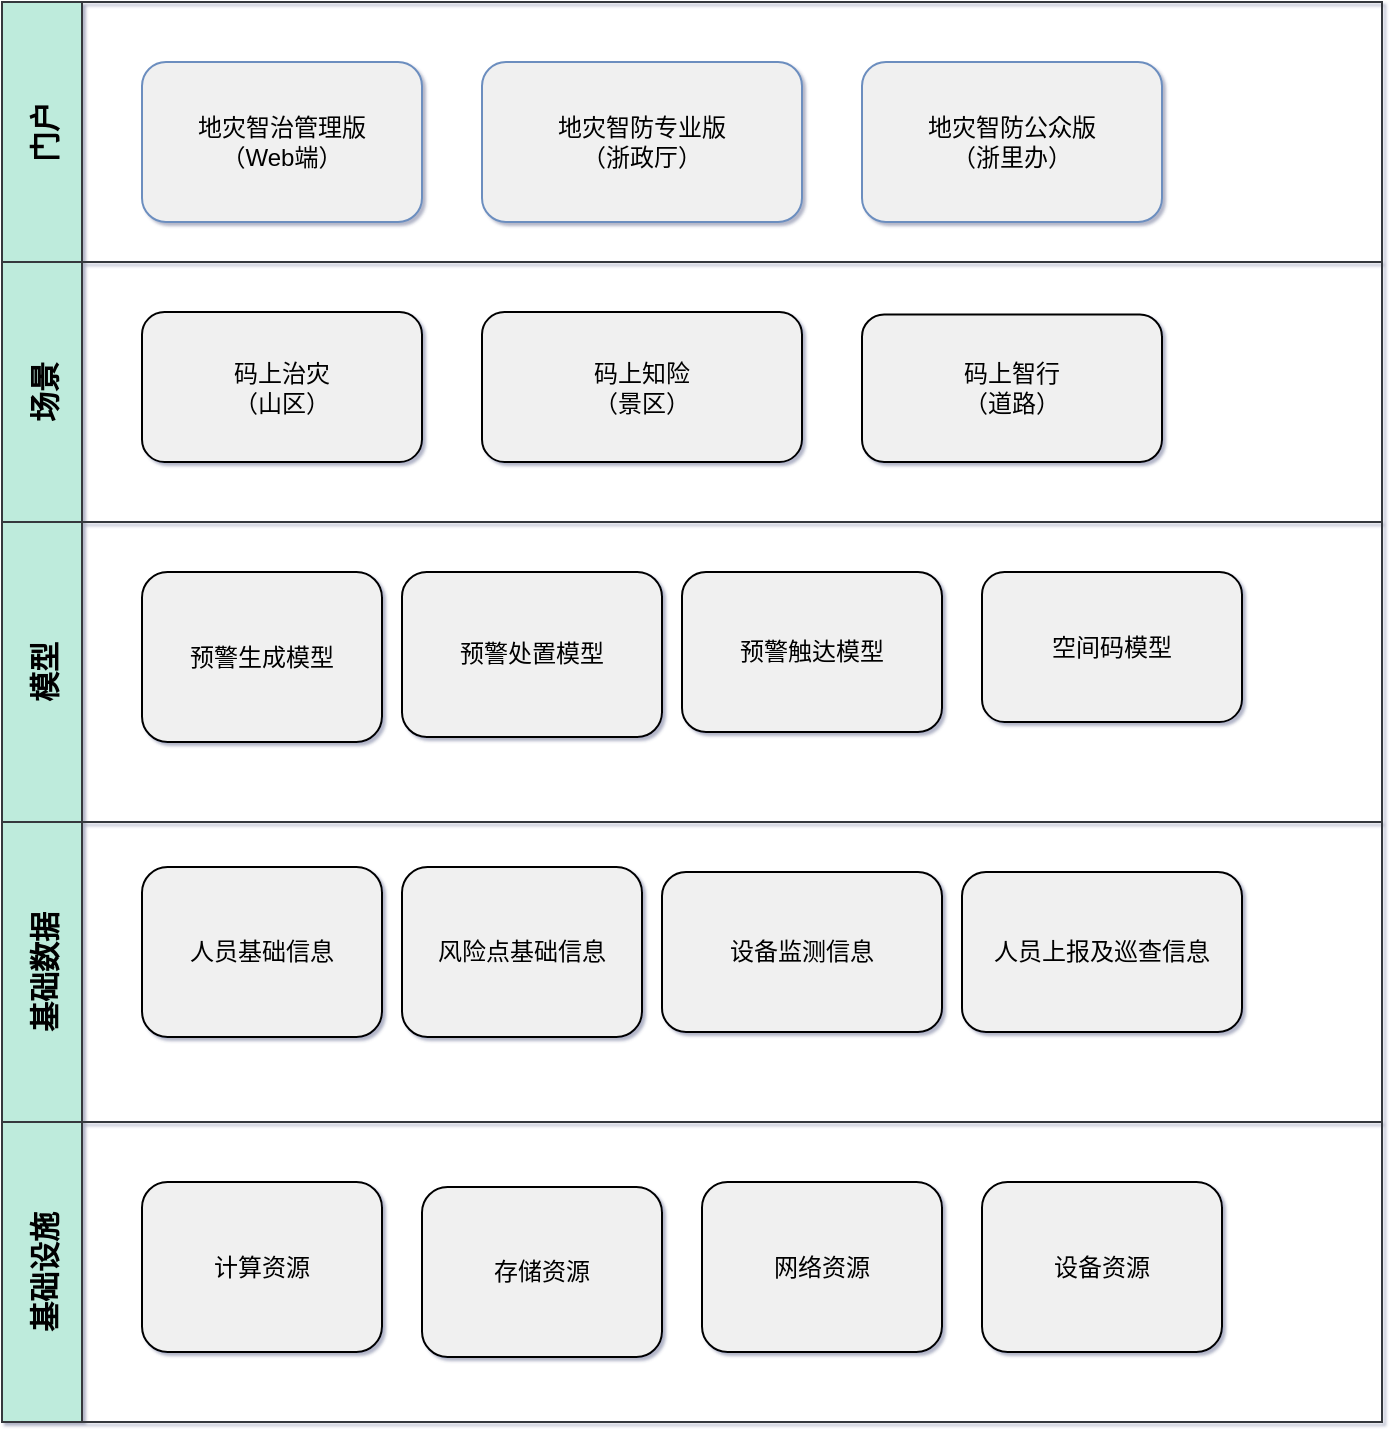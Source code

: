 <mxfile version="15.6.5" type="github">
  <diagram id="HcnWMBYI897_fy-ZZmk8" name="Page-1">
    <mxGraphModel dx="1822" dy="1594" grid="1" gridSize="10" guides="1" tooltips="1" connect="1" arrows="1" fold="1" page="0" pageScale="1" pageWidth="827" pageHeight="1169" math="0" shadow="1">
      <root>
        <mxCell id="0" />
        <mxCell id="1" parent="0" />
        <mxCell id="ka7Pwgxfcl2DBQd3cP3Z-8" value="门户" style="swimlane;horizontal=0;strokeColor=#36393d;fillColor=#BEEBDC;fontColor=default;startSize=40;fontSize=15;" vertex="1" parent="1">
          <mxGeometry x="-300" y="-470" width="690" height="130" as="geometry" />
        </mxCell>
        <mxCell id="ka7Pwgxfcl2DBQd3cP3Z-10" value="地灾智治管理版&lt;br&gt;（Web端）" style="rounded=1;whiteSpace=wrap;html=1;strokeColor=#6c8ebf;fillColor=#F0F0F0;fontColor=default;" vertex="1" parent="ka7Pwgxfcl2DBQd3cP3Z-8">
          <mxGeometry x="70" y="30" width="140" height="80" as="geometry" />
        </mxCell>
        <mxCell id="ka7Pwgxfcl2DBQd3cP3Z-13" value="地灾智防专业版&lt;br&gt;（浙政厅）" style="rounded=1;whiteSpace=wrap;html=1;strokeColor=#6c8ebf;fillColor=#F0F0F0;fontColor=default;" vertex="1" parent="ka7Pwgxfcl2DBQd3cP3Z-8">
          <mxGeometry x="240" y="30" width="160" height="80" as="geometry" />
        </mxCell>
        <mxCell id="ka7Pwgxfcl2DBQd3cP3Z-14" value="地灾智防公众版&lt;br&gt;（浙里办）" style="rounded=1;whiteSpace=wrap;html=1;strokeColor=#6c8ebf;fillColor=#F0F0F0;fontColor=default;" vertex="1" parent="ka7Pwgxfcl2DBQd3cP3Z-8">
          <mxGeometry x="430" y="30" width="150" height="80" as="geometry" />
        </mxCell>
        <mxCell id="ka7Pwgxfcl2DBQd3cP3Z-15" value="场景" style="swimlane;horizontal=0;strokeColor=#36393d;fillColor=#BEEBDC;fontColor=default;startSize=40;fontSize=15;" vertex="1" parent="1">
          <mxGeometry x="-300" y="-340" width="690" height="130" as="geometry" />
        </mxCell>
        <mxCell id="ka7Pwgxfcl2DBQd3cP3Z-19" value="码上治灾&lt;br&gt;（山区）" style="rounded=1;whiteSpace=wrap;html=1;fontColor=default;strokeColor=default;fillColor=#F0F0F0;" vertex="1" parent="ka7Pwgxfcl2DBQd3cP3Z-15">
          <mxGeometry x="70" y="25" width="140" height="75" as="geometry" />
        </mxCell>
        <mxCell id="ka7Pwgxfcl2DBQd3cP3Z-20" value="码上知险&lt;br&gt;（景区）" style="rounded=1;whiteSpace=wrap;html=1;fontColor=default;strokeColor=default;fillColor=#F0F0F0;" vertex="1" parent="ka7Pwgxfcl2DBQd3cP3Z-15">
          <mxGeometry x="240" y="25" width="160" height="75" as="geometry" />
        </mxCell>
        <mxCell id="ka7Pwgxfcl2DBQd3cP3Z-24" value="码上智行&lt;br&gt;（道路）" style="rounded=1;whiteSpace=wrap;html=1;fontColor=default;strokeColor=default;fillColor=#F0F0F0;" vertex="1" parent="ka7Pwgxfcl2DBQd3cP3Z-15">
          <mxGeometry x="430" y="26.25" width="150" height="73.75" as="geometry" />
        </mxCell>
        <mxCell id="ka7Pwgxfcl2DBQd3cP3Z-25" value="模型" style="swimlane;horizontal=0;strokeColor=#36393d;fillColor=#BEEBDC;fontColor=default;fontSize=15;startSize=40;verticalAlign=middle;align=center;labelPosition=center;verticalLabelPosition=middle;fontStyle=1;textDirection=ltr;" vertex="1" parent="1">
          <mxGeometry x="-300" y="-210" width="690" height="150" as="geometry">
            <mxRectangle x="-300" y="-210" width="30" height="50" as="alternateBounds" />
          </mxGeometry>
        </mxCell>
        <mxCell id="ka7Pwgxfcl2DBQd3cP3Z-26" value="预警生成模型" style="rounded=1;whiteSpace=wrap;html=1;fontColor=default;strokeColor=default;fillColor=#F0F0F0;" vertex="1" parent="ka7Pwgxfcl2DBQd3cP3Z-25">
          <mxGeometry x="70" y="25" width="120" height="85" as="geometry" />
        </mxCell>
        <mxCell id="ka7Pwgxfcl2DBQd3cP3Z-27" value="预警处置模型" style="rounded=1;whiteSpace=wrap;html=1;fontColor=default;strokeColor=default;fillColor=#F0F0F0;" vertex="1" parent="ka7Pwgxfcl2DBQd3cP3Z-25">
          <mxGeometry x="200" y="25" width="130" height="82.5" as="geometry" />
        </mxCell>
        <mxCell id="ka7Pwgxfcl2DBQd3cP3Z-28" value="预警触达模型" style="rounded=1;whiteSpace=wrap;html=1;fontColor=default;strokeColor=default;fillColor=#F0F0F0;" vertex="1" parent="ka7Pwgxfcl2DBQd3cP3Z-25">
          <mxGeometry x="340" y="25" width="130" height="80" as="geometry" />
        </mxCell>
        <mxCell id="ka7Pwgxfcl2DBQd3cP3Z-34" value="空间码模型" style="rounded=1;whiteSpace=wrap;html=1;fontColor=default;strokeColor=default;fillColor=#F0F0F0;" vertex="1" parent="ka7Pwgxfcl2DBQd3cP3Z-25">
          <mxGeometry x="490" y="25" width="130" height="75" as="geometry" />
        </mxCell>
        <mxCell id="ka7Pwgxfcl2DBQd3cP3Z-29" value="基础数据" style="swimlane;horizontal=0;strokeColor=#36393d;fillColor=#BEEBDC;fontColor=default;fontSize=15;startSize=40;verticalAlign=middle;align=center;labelPosition=center;verticalLabelPosition=middle;fontStyle=1;textDirection=ltr;" vertex="1" parent="1">
          <mxGeometry x="-300" y="-60" width="690" height="150" as="geometry">
            <mxRectangle x="-300" y="-210" width="30" height="50" as="alternateBounds" />
          </mxGeometry>
        </mxCell>
        <mxCell id="ka7Pwgxfcl2DBQd3cP3Z-30" value="人员基础信息" style="rounded=1;whiteSpace=wrap;html=1;fontColor=default;strokeColor=default;fillColor=#F0F0F0;" vertex="1" parent="ka7Pwgxfcl2DBQd3cP3Z-29">
          <mxGeometry x="70" y="22.5" width="120" height="85" as="geometry" />
        </mxCell>
        <mxCell id="ka7Pwgxfcl2DBQd3cP3Z-31" value="风险点基础信息" style="rounded=1;whiteSpace=wrap;html=1;fontColor=default;strokeColor=default;fillColor=#F0F0F0;" vertex="1" parent="ka7Pwgxfcl2DBQd3cP3Z-29">
          <mxGeometry x="200" y="22.5" width="120" height="85" as="geometry" />
        </mxCell>
        <mxCell id="ka7Pwgxfcl2DBQd3cP3Z-32" value="设备监测信息" style="rounded=1;whiteSpace=wrap;html=1;fontColor=default;strokeColor=default;fillColor=#F0F0F0;" vertex="1" parent="ka7Pwgxfcl2DBQd3cP3Z-29">
          <mxGeometry x="330" y="25" width="140" height="80" as="geometry" />
        </mxCell>
        <mxCell id="ka7Pwgxfcl2DBQd3cP3Z-33" value="人员上报及巡查信息" style="rounded=1;whiteSpace=wrap;html=1;fontColor=default;strokeColor=default;fillColor=#F0F0F0;" vertex="1" parent="ka7Pwgxfcl2DBQd3cP3Z-29">
          <mxGeometry x="480" y="25" width="140" height="80" as="geometry" />
        </mxCell>
        <mxCell id="ka7Pwgxfcl2DBQd3cP3Z-35" value="基础设施" style="swimlane;horizontal=0;strokeColor=#36393d;fillColor=#BEEBDC;fontColor=default;fontSize=15;startSize=40;verticalAlign=middle;align=center;labelPosition=center;verticalLabelPosition=middle;fontStyle=1;textDirection=ltr;" vertex="1" parent="1">
          <mxGeometry x="-300" y="90" width="690" height="150" as="geometry">
            <mxRectangle x="-300" y="-210" width="30" height="50" as="alternateBounds" />
          </mxGeometry>
        </mxCell>
        <mxCell id="ka7Pwgxfcl2DBQd3cP3Z-41" value="计算资源" style="rounded=1;whiteSpace=wrap;html=1;fontColor=default;strokeColor=default;fillColor=#F0F0F0;" vertex="1" parent="ka7Pwgxfcl2DBQd3cP3Z-35">
          <mxGeometry x="70" y="30" width="120" height="85" as="geometry" />
        </mxCell>
        <mxCell id="ka7Pwgxfcl2DBQd3cP3Z-42" value="存储资源" style="rounded=1;whiteSpace=wrap;html=1;fontColor=default;strokeColor=default;fillColor=#F0F0F0;" vertex="1" parent="ka7Pwgxfcl2DBQd3cP3Z-35">
          <mxGeometry x="210" y="32.5" width="120" height="85" as="geometry" />
        </mxCell>
        <mxCell id="ka7Pwgxfcl2DBQd3cP3Z-43" value="网络资源" style="rounded=1;whiteSpace=wrap;html=1;fontColor=default;strokeColor=default;fillColor=#F0F0F0;" vertex="1" parent="ka7Pwgxfcl2DBQd3cP3Z-35">
          <mxGeometry x="350" y="30" width="120" height="85" as="geometry" />
        </mxCell>
        <mxCell id="ka7Pwgxfcl2DBQd3cP3Z-44" value="设备资源" style="rounded=1;whiteSpace=wrap;html=1;fontColor=default;strokeColor=default;fillColor=#F0F0F0;" vertex="1" parent="ka7Pwgxfcl2DBQd3cP3Z-35">
          <mxGeometry x="490" y="30" width="120" height="85" as="geometry" />
        </mxCell>
      </root>
    </mxGraphModel>
  </diagram>
</mxfile>
